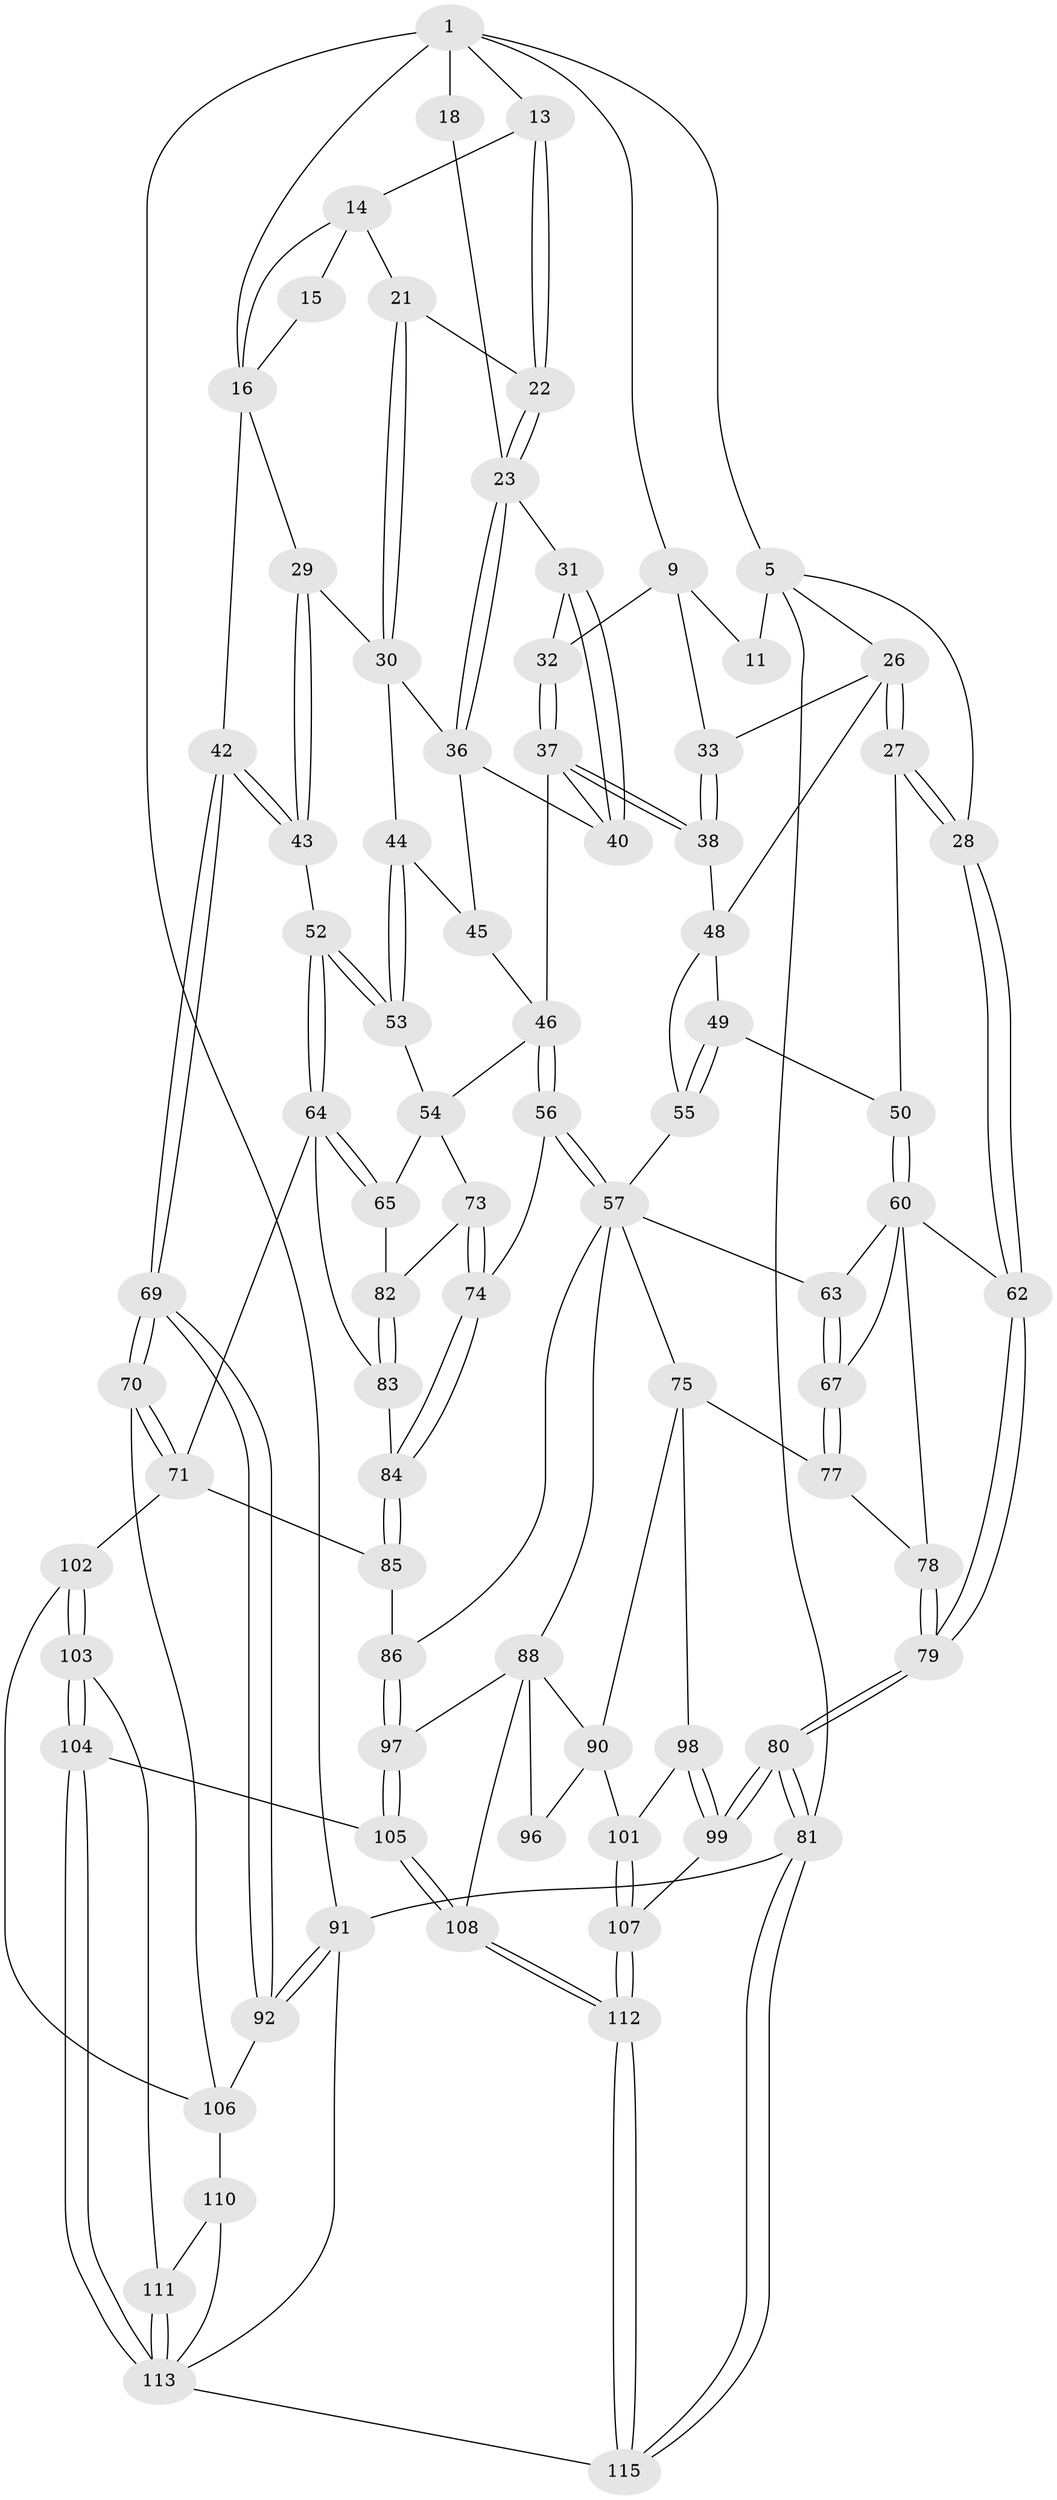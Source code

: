 // original degree distribution, {3: 0.02586206896551724, 5: 0.5431034482758621, 4: 0.21551724137931033, 6: 0.21551724137931033}
// Generated by graph-tools (version 1.1) at 2025/21/03/04/25 18:21:37]
// undirected, 81 vertices, 186 edges
graph export_dot {
graph [start="1"]
  node [color=gray90,style=filled];
  1 [pos="+0.5912866722747462+0",super="+8+2"];
  5 [pos="+0+0",super="+6"];
  9 [pos="+0.3831923753875429+0.12783302788557976",super="+10"];
  11 [pos="+0.32506165026718586+0.10161755119053316"];
  13 [pos="+0.6924534935199509+0.008280302837676952"];
  14 [pos="+0.8979022508486328+0.05865534757390853",super="+20"];
  15 [pos="+0.9134139035623166+0"];
  16 [pos="+1+0.14770575807803185",super="+17"];
  18 [pos="+0.5929666713563728+0.115848422725016"];
  21 [pos="+0.7903128832309313+0.1403471991013666"];
  22 [pos="+0.760853786679732+0.11485149363615997"];
  23 [pos="+0.6631958123358939+0.19565561991696168",super="+24"];
  26 [pos="+0.21031065610509309+0.1638598212822981",super="+34"];
  27 [pos="+0.10846918553173993+0.20122897734827547"];
  28 [pos="+0+0"];
  29 [pos="+0.9173812117991682+0.19695197829562852"];
  30 [pos="+0.8040771809107795+0.20573520830530614",super="+35"];
  31 [pos="+0.5862883737172809+0.1641446046485586"];
  32 [pos="+0.4512164624309091+0.17871591281824833"];
  33 [pos="+0.3265041171176386+0.13510701433228164"];
  36 [pos="+0.6776855306749204+0.21474752050215867",super="+39"];
  37 [pos="+0.4945961548450499+0.34023392184844903",super="+41"];
  38 [pos="+0.4543684845859589+0.33700664978864425"];
  40 [pos="+0.5705471497091098+0.23815754961241106"];
  42 [pos="+1+0.3885467113651085"];
  43 [pos="+1+0.38176004549414017"];
  44 [pos="+0.7788484215792987+0.29806246382282453"];
  45 [pos="+0.6519778063908556+0.2578107612372094"];
  46 [pos="+0.5812749063556555+0.4248667455417002",super="+47"];
  48 [pos="+0.3027772231965598+0.229904731108673",super="+51"];
  49 [pos="+0.23491563658931505+0.3456207399095782"];
  50 [pos="+0.12500069306118655+0.34209953965733"];
  52 [pos="+0.9624067472552673+0.39450466902691383"];
  53 [pos="+0.782079394987405+0.34625290911749723"];
  54 [pos="+0.7463282287195798+0.3720429283972827",super="+66"];
  55 [pos="+0.31518676654625877+0.4052478129783572"];
  56 [pos="+0.571868197331125+0.46644744724483417"];
  57 [pos="+0.5537256119468977+0.4851128481325577",super="+58+87"];
  60 [pos="+0.1003532235899603+0.38298817645853017",super="+61"];
  62 [pos="+0+0.4350284793047149"];
  63 [pos="+0.2585533907104734+0.4745480174328686"];
  64 [pos="+0.8664795459474561+0.5747896661158569",super="+72"];
  65 [pos="+0.825331540831583+0.5557570195420145"];
  67 [pos="+0.15076894499996385+0.5258036915826879"];
  69 [pos="+1+0.7245965158023295"];
  70 [pos="+0.9410559475730625+0.7223361826761482"];
  71 [pos="+0.9073579138507415+0.7025412039211961",super="+93"];
  73 [pos="+0.705688242545124+0.5523742437681877"];
  74 [pos="+0.6530489191357621+0.5470780476856035"];
  75 [pos="+0.30175877175558535+0.6346547616515991",super="+76"];
  77 [pos="+0.23208029222544815+0.6460841306969426"];
  78 [pos="+0.03238678334779364+0.6553063414245789"];
  79 [pos="+0+0.8410771918207294"];
  80 [pos="+0+0.8631509406304357"];
  81 [pos="+0+1"];
  82 [pos="+0.7476864900034973+0.5985716492372275"];
  83 [pos="+0.7498729345828604+0.6403623232599202"];
  84 [pos="+0.6808467829456806+0.6619300724226169"];
  85 [pos="+0.6647653313392399+0.7069164033695258"];
  86 [pos="+0.6030835421037186+0.7307040998669799"];
  88 [pos="+0.45872621591692225+0.6529822941097374",super="+94+89"];
  90 [pos="+0.30480941285825736+0.6365669173858447",super="+100"];
  91 [pos="+1+1"];
  92 [pos="+1+1"];
  96 [pos="+0.39298773472648085+0.8646094071270068"];
  97 [pos="+0.54889083723542+0.774655401724619"];
  98 [pos="+0.19381477362372063+0.783507690280255"];
  99 [pos="+0.005921404190879928+0.8519768473018857"];
  101 [pos="+0.23726168902457265+0.8217603292611783"];
  102 [pos="+0.7381313473020444+0.8370950348822336"];
  103 [pos="+0.7053062742261517+0.8835342609271246"];
  104 [pos="+0.6615020082362743+0.9061485475160094"];
  105 [pos="+0.618070524037473+0.871009168067144"];
  106 [pos="+0.881181682740405+0.8736343982054959",super="+109"];
  107 [pos="+0.22105112309030062+0.9623144138695612"];
  108 [pos="+0.3933030874126172+1"];
  110 [pos="+0.8694125492010004+0.9354595787518002"];
  111 [pos="+0.8042724029104444+0.9332205395339465"];
  112 [pos="+0.3688511462637827+1"];
  113 [pos="+0.6449609824501666+1",super="+114"];
  115 [pos="+0.371242587475268+1"];
  1 -- 18 [weight=2];
  1 -- 9;
  1 -- 16;
  1 -- 5;
  1 -- 91;
  1 -- 13;
  5 -- 28;
  5 -- 81;
  5 -- 26;
  5 -- 11 [weight=2];
  9 -- 32;
  9 -- 11;
  9 -- 33;
  13 -- 14;
  13 -- 22;
  13 -- 22;
  14 -- 15;
  14 -- 16;
  14 -- 21;
  15 -- 16;
  16 -- 42;
  16 -- 29;
  18 -- 23;
  21 -- 22;
  21 -- 30;
  21 -- 30;
  22 -- 23;
  22 -- 23;
  23 -- 36;
  23 -- 36;
  23 -- 31;
  26 -- 27;
  26 -- 27;
  26 -- 48;
  26 -- 33;
  27 -- 28;
  27 -- 28;
  27 -- 50;
  28 -- 62;
  28 -- 62;
  29 -- 30;
  29 -- 43;
  29 -- 43;
  30 -- 36;
  30 -- 44;
  31 -- 32;
  31 -- 40;
  31 -- 40;
  32 -- 37;
  32 -- 37;
  33 -- 38;
  33 -- 38;
  36 -- 40;
  36 -- 45;
  37 -- 38;
  37 -- 38;
  37 -- 40;
  37 -- 46;
  38 -- 48;
  42 -- 43;
  42 -- 43;
  42 -- 69;
  42 -- 69;
  43 -- 52;
  44 -- 45;
  44 -- 53;
  44 -- 53;
  45 -- 46;
  46 -- 56;
  46 -- 56;
  46 -- 54;
  48 -- 49;
  48 -- 55;
  49 -- 50;
  49 -- 55;
  49 -- 55;
  50 -- 60;
  50 -- 60;
  52 -- 53;
  52 -- 53;
  52 -- 64;
  52 -- 64;
  53 -- 54;
  54 -- 73;
  54 -- 65;
  55 -- 57;
  56 -- 57;
  56 -- 57;
  56 -- 74;
  57 -- 75;
  57 -- 63;
  57 -- 88;
  57 -- 86;
  60 -- 63;
  60 -- 62;
  60 -- 67;
  60 -- 78;
  62 -- 79;
  62 -- 79;
  63 -- 67;
  63 -- 67;
  64 -- 65;
  64 -- 65;
  64 -- 83;
  64 -- 71;
  65 -- 82;
  67 -- 77;
  67 -- 77;
  69 -- 70;
  69 -- 70;
  69 -- 92;
  69 -- 92;
  70 -- 71;
  70 -- 71;
  70 -- 106;
  71 -- 85;
  71 -- 102;
  73 -- 74;
  73 -- 74;
  73 -- 82;
  74 -- 84;
  74 -- 84;
  75 -- 90;
  75 -- 98;
  75 -- 77;
  77 -- 78;
  78 -- 79;
  78 -- 79;
  79 -- 80;
  79 -- 80;
  80 -- 81;
  80 -- 81;
  80 -- 99;
  80 -- 99;
  81 -- 115;
  81 -- 115;
  81 -- 91;
  82 -- 83;
  82 -- 83;
  83 -- 84;
  84 -- 85;
  84 -- 85;
  85 -- 86;
  86 -- 97;
  86 -- 97;
  88 -- 97;
  88 -- 96 [weight=2];
  88 -- 108;
  88 -- 90;
  90 -- 96;
  90 -- 101;
  91 -- 92;
  91 -- 92;
  91 -- 113;
  92 -- 106;
  97 -- 105;
  97 -- 105;
  98 -- 99;
  98 -- 99;
  98 -- 101;
  99 -- 107;
  101 -- 107;
  101 -- 107;
  102 -- 103;
  102 -- 103;
  102 -- 106;
  103 -- 104;
  103 -- 104;
  103 -- 111;
  104 -- 105;
  104 -- 113;
  104 -- 113;
  105 -- 108;
  105 -- 108;
  106 -- 110;
  107 -- 112;
  107 -- 112;
  108 -- 112;
  108 -- 112;
  110 -- 111;
  110 -- 113;
  111 -- 113;
  111 -- 113;
  112 -- 115;
  112 -- 115;
  113 -- 115;
}
